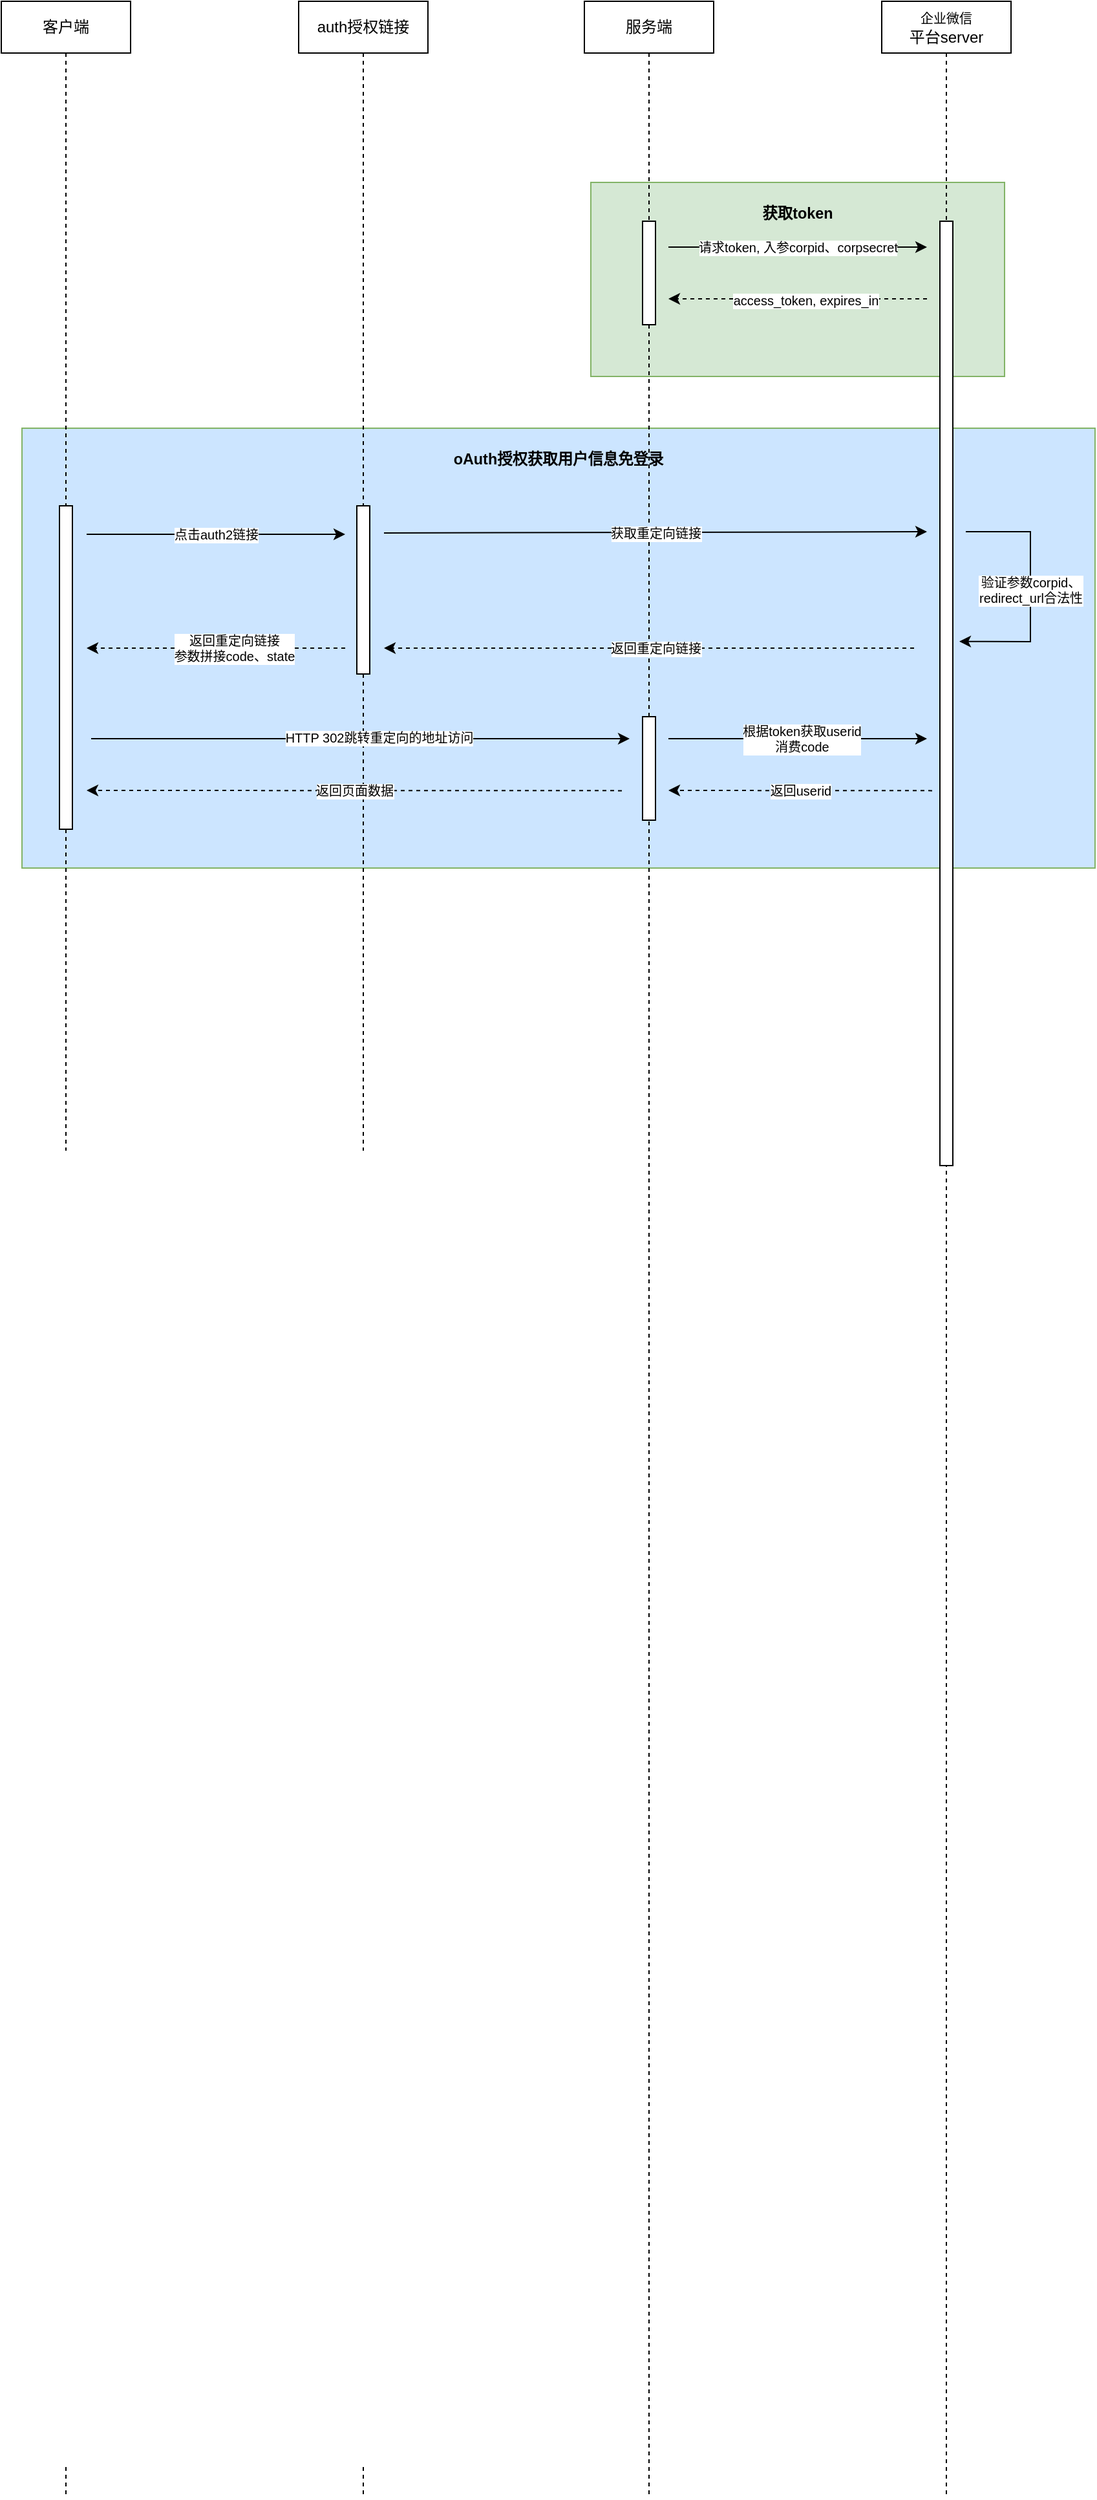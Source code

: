 <mxfile version="17.4.4" type="github">
  <diagram id="wFE0QG_FPsp0jaGvCLVb" name="Page-1">
    <mxGraphModel dx="1795" dy="532" grid="1" gridSize="10" guides="1" tooltips="1" connect="1" arrows="1" fold="1" page="1" pageScale="1" pageWidth="850" pageHeight="1100" math="0" shadow="0">
      <root>
        <mxCell id="0" />
        <mxCell id="1" parent="0" />
        <mxCell id="-BD_mY3rdzX9CCHZaYfn-6" value="&lt;h3 style=&quot;line-height: 0.8&quot;&gt;获取token&lt;/h3&gt;" style="rounded=0;whiteSpace=wrap;html=1;fontSize=10;verticalAlign=top;fillColor=#d5e8d4;strokeColor=#82b366;" vertex="1" parent="1">
          <mxGeometry x="420" y="210" width="320" height="150" as="geometry" />
        </mxCell>
        <mxCell id="-BD_mY3rdzX9CCHZaYfn-28" value="&lt;h3 style=&quot;line-height: 0.8&quot;&gt;oAuth授权获取用户信息免登录&lt;/h3&gt;" style="rounded=0;whiteSpace=wrap;html=1;fontSize=10;verticalAlign=top;fillColor=#CCE5FF;strokeColor=#82b366;" vertex="1" parent="1">
          <mxGeometry x="-20" y="400" width="830" height="340" as="geometry" />
        </mxCell>
        <mxCell id="q2xAD3V1H3Vini_aAaJG-2" value="服务端" style="shape=umlLifeline;perimeter=lifelinePerimeter;whiteSpace=wrap;html=1;container=1;collapsible=0;recursiveResize=0;outlineConnect=0;" parent="1" vertex="1">
          <mxGeometry x="415" y="70" width="100" height="1930" as="geometry" />
        </mxCell>
        <mxCell id="q2xAD3V1H3Vini_aAaJG-1" value="" style="html=1;points=[];perimeter=orthogonalPerimeter;" parent="1" vertex="1">
          <mxGeometry x="460" y="240" width="10" height="80" as="geometry" />
        </mxCell>
        <mxCell id="-BD_mY3rdzX9CCHZaYfn-1" value="&lt;font style=&quot;font-size: 10px&quot;&gt;企业微信&lt;/font&gt;&lt;br&gt;平台server" style="shape=umlLifeline;perimeter=lifelinePerimeter;whiteSpace=wrap;html=1;container=1;collapsible=0;recursiveResize=0;outlineConnect=0;" vertex="1" parent="1">
          <mxGeometry x="645" y="70" width="100" height="1930" as="geometry" />
        </mxCell>
        <mxCell id="-BD_mY3rdzX9CCHZaYfn-2" value="" style="html=1;points=[];perimeter=orthogonalPerimeter;" vertex="1" parent="-BD_mY3rdzX9CCHZaYfn-1">
          <mxGeometry x="45" y="170" width="10" height="730" as="geometry" />
        </mxCell>
        <mxCell id="-BD_mY3rdzX9CCHZaYfn-16" value="验证参数corpid、&lt;br&gt;redirect_url合法性" style="endArrow=classic;html=1;rounded=0;fontFamily=Helvetica;fontSize=10;fontColor=default;entryX=1.5;entryY=0.445;entryDx=0;entryDy=0;entryPerimeter=0;" edge="1" parent="-BD_mY3rdzX9CCHZaYfn-1" target="-BD_mY3rdzX9CCHZaYfn-2">
          <mxGeometry width="50" height="50" relative="1" as="geometry">
            <mxPoint x="65" y="410" as="sourcePoint" />
            <mxPoint x="115" y="530" as="targetPoint" />
            <Array as="points">
              <mxPoint x="115" y="410" />
              <mxPoint x="115" y="495" />
            </Array>
          </mxGeometry>
        </mxCell>
        <mxCell id="-BD_mY3rdzX9CCHZaYfn-3" value="请求token, 入参corpid、corpsecret" style="endArrow=classic;html=1;rounded=0;fontSize=10;" edge="1" parent="1">
          <mxGeometry width="50" height="50" relative="1" as="geometry">
            <mxPoint x="480" y="260" as="sourcePoint" />
            <mxPoint x="680" y="260" as="targetPoint" />
            <Array as="points">
              <mxPoint x="620" y="260" />
            </Array>
          </mxGeometry>
        </mxCell>
        <mxCell id="-BD_mY3rdzX9CCHZaYfn-4" value="" style="endArrow=classic;html=1;rounded=0;fontSize=10;dashed=1;" edge="1" parent="1">
          <mxGeometry width="50" height="50" relative="1" as="geometry">
            <mxPoint x="680" y="300" as="sourcePoint" />
            <mxPoint x="480" y="300" as="targetPoint" />
          </mxGeometry>
        </mxCell>
        <mxCell id="-BD_mY3rdzX9CCHZaYfn-5" value="access_token, expires_in" style="edgeLabel;html=1;align=center;verticalAlign=middle;resizable=0;points=[];fontSize=10;" vertex="1" connectable="0" parent="-BD_mY3rdzX9CCHZaYfn-4">
          <mxGeometry x="-0.06" y="1" relative="1" as="geometry">
            <mxPoint as="offset" />
          </mxGeometry>
        </mxCell>
        <mxCell id="-BD_mY3rdzX9CCHZaYfn-8" value="auth授权链接" style="shape=umlLifeline;perimeter=lifelinePerimeter;whiteSpace=wrap;html=1;container=1;collapsible=0;recursiveResize=0;outlineConnect=0;" vertex="1" parent="1">
          <mxGeometry x="194" y="70" width="100" height="1930" as="geometry" />
        </mxCell>
        <mxCell id="-BD_mY3rdzX9CCHZaYfn-9" value="客户端" style="shape=umlLifeline;perimeter=lifelinePerimeter;whiteSpace=wrap;html=1;container=1;collapsible=0;recursiveResize=0;outlineConnect=0;" vertex="1" parent="1">
          <mxGeometry x="-36" y="70" width="100" height="1930" as="geometry" />
        </mxCell>
        <mxCell id="-BD_mY3rdzX9CCHZaYfn-10" value="" style="html=1;points=[];perimeter=orthogonalPerimeter;rounded=0;fontFamily=Helvetica;fontSize=10;fontColor=default;strokeColor=default;fillColor=default;" vertex="1" parent="-BD_mY3rdzX9CCHZaYfn-9">
          <mxGeometry x="45" y="390" width="10" height="250" as="geometry" />
        </mxCell>
        <mxCell id="-BD_mY3rdzX9CCHZaYfn-11" value="" style="html=1;points=[];perimeter=orthogonalPerimeter;rounded=0;fontFamily=Helvetica;fontSize=10;fontColor=default;strokeColor=default;fillColor=default;" vertex="1" parent="1">
          <mxGeometry x="239" y="460" width="10" height="130" as="geometry" />
        </mxCell>
        <mxCell id="-BD_mY3rdzX9CCHZaYfn-13" value="点击auth2链接" style="endArrow=classic;html=1;rounded=0;fontFamily=Helvetica;fontSize=10;fontColor=default;" edge="1" parent="1">
          <mxGeometry width="50" height="50" relative="1" as="geometry">
            <mxPoint x="30" y="482" as="sourcePoint" />
            <mxPoint x="230" y="482" as="targetPoint" />
          </mxGeometry>
        </mxCell>
        <mxCell id="-BD_mY3rdzX9CCHZaYfn-14" value="" style="endArrow=classic;html=1;rounded=0;fontFamily=Helvetica;fontSize=10;fontColor=default;" edge="1" parent="1">
          <mxGeometry width="50" height="50" relative="1" as="geometry">
            <mxPoint x="260" y="481" as="sourcePoint" />
            <mxPoint x="680" y="480" as="targetPoint" />
          </mxGeometry>
        </mxCell>
        <mxCell id="-BD_mY3rdzX9CCHZaYfn-15" value="获取重定向链接" style="edgeLabel;html=1;align=center;verticalAlign=middle;resizable=0;points=[];fontSize=10;fontFamily=Helvetica;fontColor=default;" vertex="1" connectable="0" parent="-BD_mY3rdzX9CCHZaYfn-14">
          <mxGeometry x="0.162" relative="1" as="geometry">
            <mxPoint x="-34" as="offset" />
          </mxGeometry>
        </mxCell>
        <mxCell id="-BD_mY3rdzX9CCHZaYfn-17" value="" style="endArrow=classic;html=1;rounded=0;fontFamily=Helvetica;fontSize=10;fontColor=default;dashed=1;" edge="1" parent="1">
          <mxGeometry width="50" height="50" relative="1" as="geometry">
            <mxPoint x="670" y="570" as="sourcePoint" />
            <mxPoint x="260" y="570" as="targetPoint" />
          </mxGeometry>
        </mxCell>
        <mxCell id="-BD_mY3rdzX9CCHZaYfn-18" value="返回重定向链接" style="edgeLabel;html=1;align=center;verticalAlign=middle;resizable=0;points=[];fontSize=10;fontFamily=Helvetica;fontColor=default;" vertex="1" connectable="0" parent="-BD_mY3rdzX9CCHZaYfn-17">
          <mxGeometry x="0.088" relative="1" as="geometry">
            <mxPoint x="23" as="offset" />
          </mxGeometry>
        </mxCell>
        <mxCell id="-BD_mY3rdzX9CCHZaYfn-19" value="" style="endArrow=classic;html=1;rounded=0;fontFamily=Helvetica;fontSize=10;fontColor=default;dashed=1;" edge="1" parent="1">
          <mxGeometry width="50" height="50" relative="1" as="geometry">
            <mxPoint x="230" y="570" as="sourcePoint" />
            <mxPoint x="30" y="570" as="targetPoint" />
          </mxGeometry>
        </mxCell>
        <mxCell id="-BD_mY3rdzX9CCHZaYfn-20" value="返回重定向链接&lt;br&gt;参数拼接code、state" style="edgeLabel;html=1;align=center;verticalAlign=middle;resizable=0;points=[];fontSize=10;fontFamily=Helvetica;fontColor=default;" vertex="1" connectable="0" parent="-BD_mY3rdzX9CCHZaYfn-19">
          <mxGeometry x="0.088" relative="1" as="geometry">
            <mxPoint x="23" as="offset" />
          </mxGeometry>
        </mxCell>
        <mxCell id="-BD_mY3rdzX9CCHZaYfn-21" value="" style="html=1;points=[];perimeter=orthogonalPerimeter;" vertex="1" parent="1">
          <mxGeometry x="460" y="623" width="10" height="80" as="geometry" />
        </mxCell>
        <mxCell id="-BD_mY3rdzX9CCHZaYfn-22" value="" style="endArrow=classic;html=1;rounded=0;fontFamily=Helvetica;fontSize=10;fontColor=default;" edge="1" parent="1">
          <mxGeometry width="50" height="50" relative="1" as="geometry">
            <mxPoint x="33.5" y="640" as="sourcePoint" />
            <mxPoint x="450" y="640" as="targetPoint" />
          </mxGeometry>
        </mxCell>
        <mxCell id="-BD_mY3rdzX9CCHZaYfn-23" value="HTTP 302跳转重定向的地址访问" style="edgeLabel;html=1;align=center;verticalAlign=middle;resizable=0;points=[];fontSize=10;fontFamily=Helvetica;fontColor=default;" vertex="1" connectable="0" parent="-BD_mY3rdzX9CCHZaYfn-22">
          <mxGeometry x="0.064" y="1" relative="1" as="geometry">
            <mxPoint x="1" as="offset" />
          </mxGeometry>
        </mxCell>
        <mxCell id="-BD_mY3rdzX9CCHZaYfn-24" value="" style="endArrow=classic;html=1;rounded=0;fontFamily=Helvetica;fontSize=10;fontColor=default;" edge="1" parent="1">
          <mxGeometry width="50" height="50" relative="1" as="geometry">
            <mxPoint x="480" y="640" as="sourcePoint" />
            <mxPoint x="680" y="640" as="targetPoint" />
          </mxGeometry>
        </mxCell>
        <mxCell id="-BD_mY3rdzX9CCHZaYfn-25" value="根据token获取userid&lt;br&gt;消费code" style="edgeLabel;html=1;align=center;verticalAlign=middle;resizable=0;points=[];fontSize=10;fontFamily=Helvetica;fontColor=default;" vertex="1" connectable="0" parent="-BD_mY3rdzX9CCHZaYfn-24">
          <mxGeometry x="0.03" relative="1" as="geometry">
            <mxPoint as="offset" />
          </mxGeometry>
        </mxCell>
        <mxCell id="-BD_mY3rdzX9CCHZaYfn-26" value="返回userid" style="endArrow=classic;html=1;rounded=0;fontFamily=Helvetica;fontSize=10;fontColor=default;exitX=-0.4;exitY=0.603;exitDx=0;exitDy=0;exitPerimeter=0;dashed=1;" edge="1" parent="1">
          <mxGeometry width="50" height="50" relative="1" as="geometry">
            <mxPoint x="684" y="680.19" as="sourcePoint" />
            <mxPoint x="480" y="680" as="targetPoint" />
          </mxGeometry>
        </mxCell>
        <mxCell id="-BD_mY3rdzX9CCHZaYfn-27" value="返回页面数据" style="endArrow=classic;html=1;rounded=0;fontFamily=Helvetica;fontSize=10;fontColor=default;exitX=-0.4;exitY=0.603;exitDx=0;exitDy=0;exitPerimeter=0;dashed=1;" edge="1" parent="1">
          <mxGeometry width="50" height="50" relative="1" as="geometry">
            <mxPoint x="444" y="680.19" as="sourcePoint" />
            <mxPoint x="30" y="680" as="targetPoint" />
          </mxGeometry>
        </mxCell>
      </root>
    </mxGraphModel>
  </diagram>
</mxfile>

